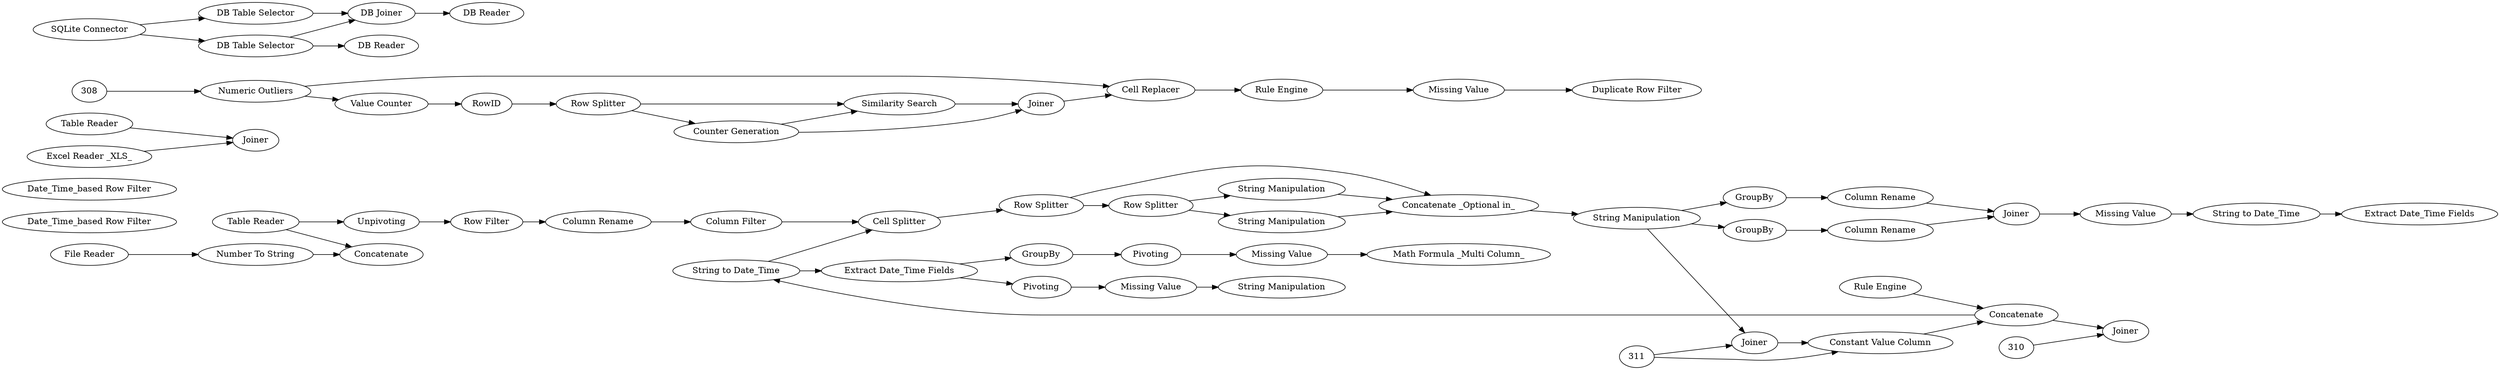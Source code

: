 digraph {
	223 [label="Extract Date_Time Fields"]
	233 [label=Pivoting]
	235 [label="Missing Value"]
	241 [label="String to Date_Time"]
	251 [label=GroupBy]
	252 [label=GroupBy]
	254 [label=Joiner]
	255 [label="Missing Value"]
	260 [label="String to Date_Time"]
	261 [label="Extract Date_Time Fields"]
	266 [label="Column Rename"]
	267 [label="Column Rename"]
	270 [label=GroupBy]
	271 [label=Pivoting]
	272 [label="Missing Value"]
	273 [label="Math Formula _Multi Column_"]
	304 [label="String Manipulation"]
	250 [label="Date_Time_based Row Filter"]
	253 [label="Date_Time_based Row Filter"]
	285 [label="Table Reader"]
	286 [label="Excel Reader _XLS_"]
	287 [label=Joiner]
	295 [label=Joiner]
	297 [label=Joiner]
	176 [label="Cell Replacer"]
	187 [label="Similarity Search"]
	192 [label=Joiner]
	269 [label="Numeric Outliers"]
	276 [label="Missing Value"]
	291 [label="Value Counter"]
	293 [label=RowID]
	299 [label="Duplicate Row Filter"]
	301 [label="Rule Engine"]
	307 [label="Row Splitter"]
	284 [label="File Reader"]
	288 [label="Table Reader"]
	289 [label=Concatenate]
	300 [label="Number To String"]
	309 [label="Counter Generation"]
	278 [label="SQLite Connector"]
	279 [label="DB Table Selector"]
	280 [label="DB Table Selector"]
	281 [label="DB Joiner"]
	282 [label="DB Reader"]
	283 [label="DB Reader"]
	195 [label="Column Rename"]
	219 [label=Unpivoting]
	220 [label="Row Filter"]
	221 [label="Column Filter"]
	161 [label="Cell Splitter"]
	162 [label="Row Splitter"]
	163 [label="Row Splitter"]
	165 [label="String Manipulation"]
	166 [label="Concatenate _Optional in_"]
	167 [label="String Manipulation"]
	168 [label="String Manipulation"]
	231 [label="Constant Value Column"]
	232 [label="Rule Engine"]
	296 [label=Concatenate]
	285 -> 287
	286 -> 287
	284 -> 300
	288 -> 289
	300 -> 289
	176 -> 301
	187 -> 192
	192 -> 176
	269 -> 291
	269 -> 176
	276 -> 299
	291 -> 293
	293 -> 307
	301 -> 276
	307 -> 309
	307 -> 187
	308 -> 269
	309 -> 187
	309 -> 192
	278 -> 279
	278 -> 280
	279 -> 283
	279 -> 281
	280 -> 281
	281 -> 282
	195 -> 221
	219 -> 220
	220 -> 195
	161 -> 162
	162 -> 163
	162 -> 166
	163 -> 167
	163 -> 165
	165 -> 166
	166 -> 168
	167 -> 166
	231 -> 296
	232 -> 296
	288 -> 219
	295 -> 231
	310 -> 297
	311 -> 295
	311 -> 231
	221 -> 161
	168 -> 295
	296 -> 297
	223 -> 270
	223 -> 233
	233 -> 235
	235 -> 304
	241 -> 161
	241 -> 223
	251 -> 266
	252 -> 267
	254 -> 255
	255 -> 260
	260 -> 261
	266 -> 254
	267 -> 254
	270 -> 271
	271 -> 272
	272 -> 273
	168 -> 251
	168 -> 252
	296 -> 241
	rankdir=LR
}
